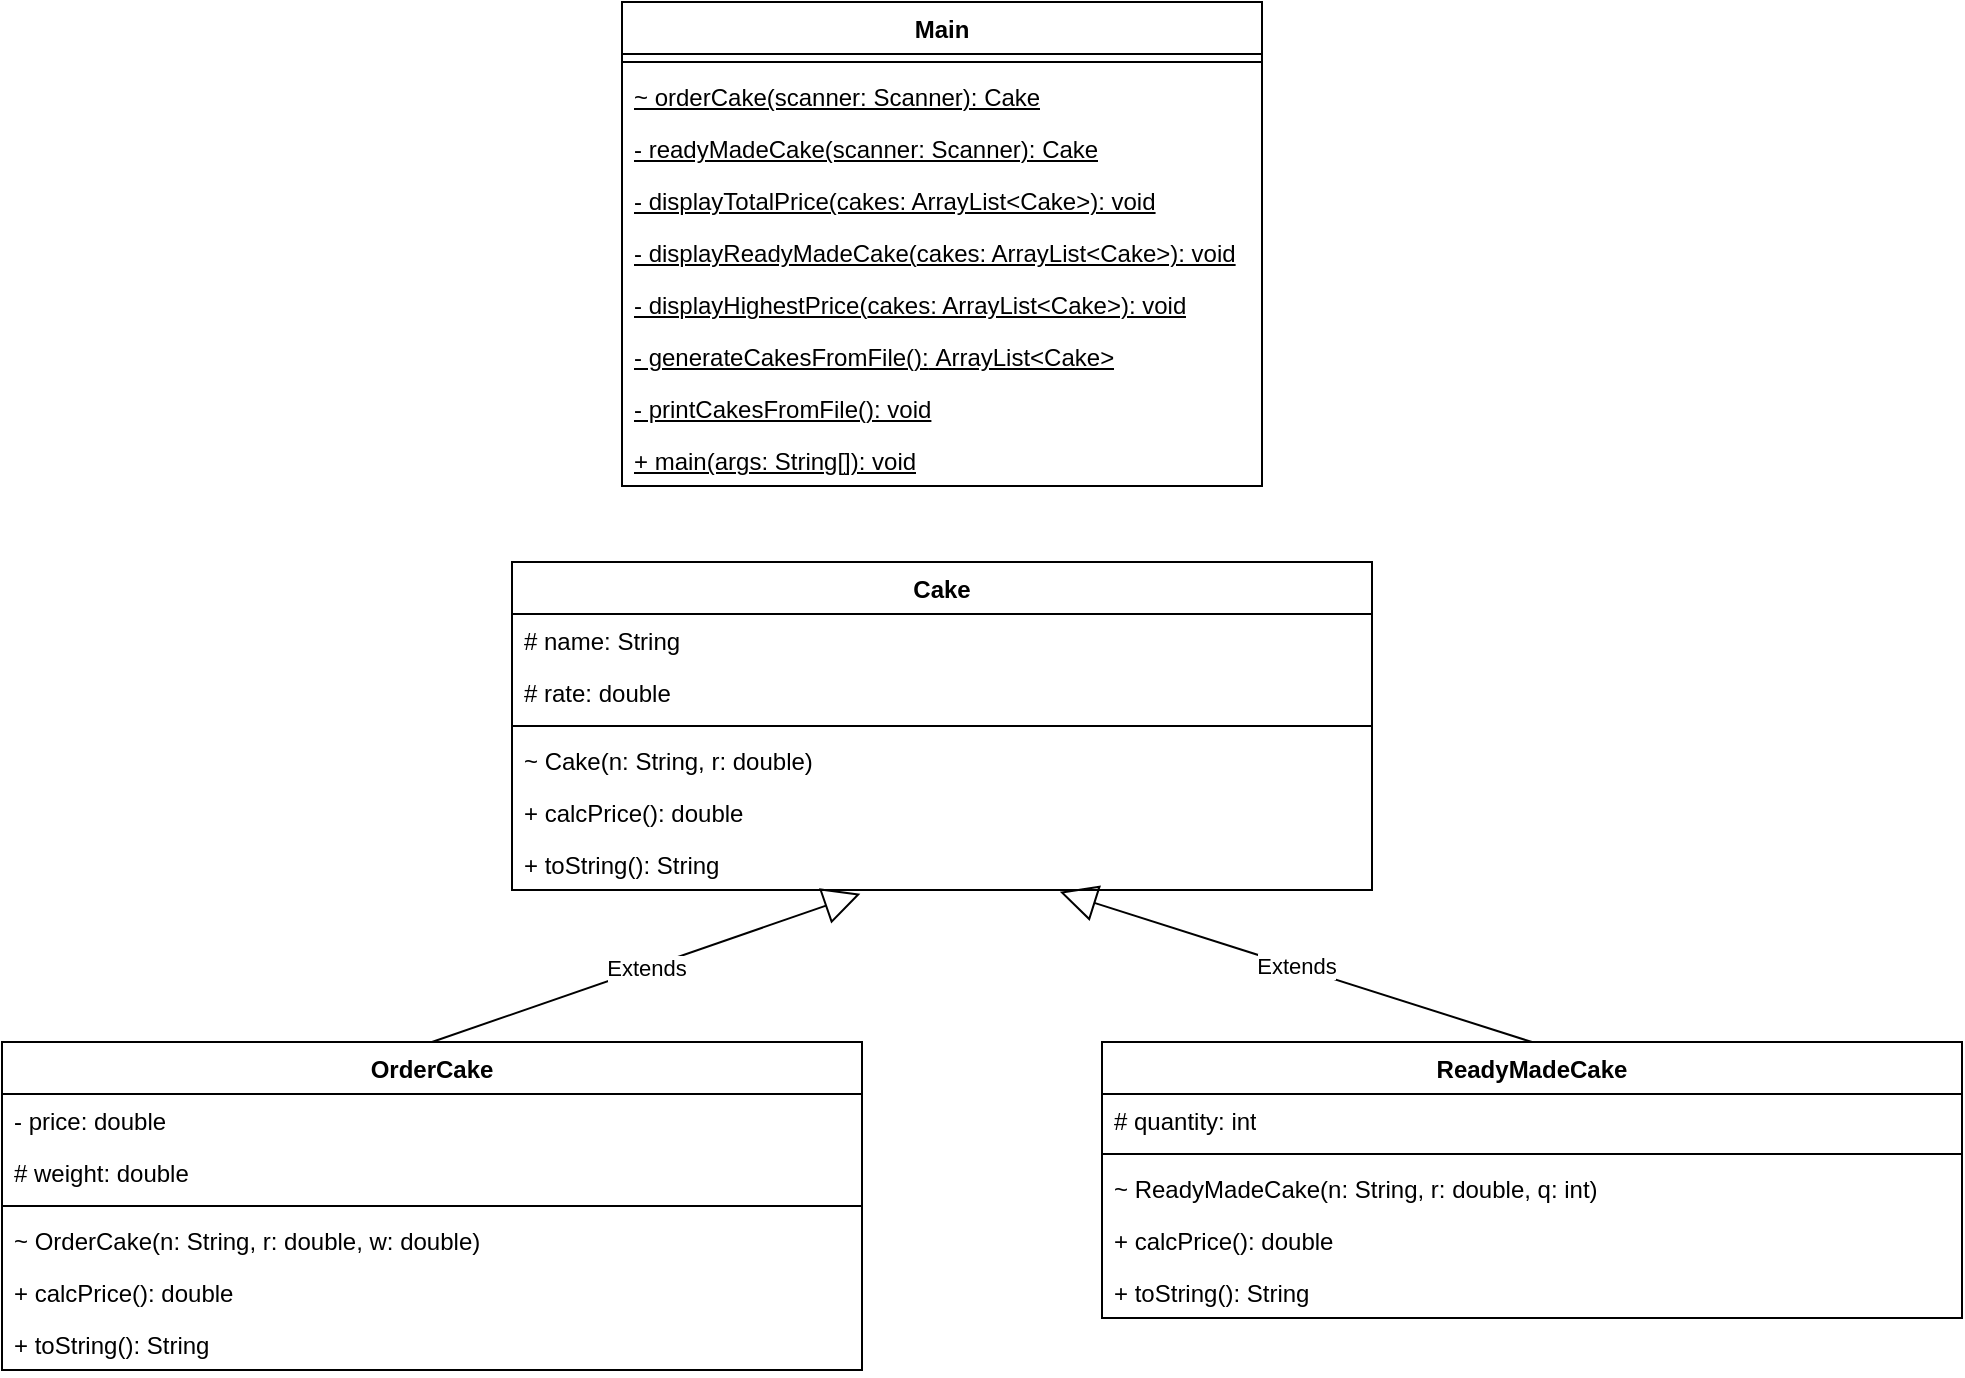 <mxfile version="22.1.0" type="github">
  <diagram id="C5RBs43oDa-KdzZeNtuy" name="Page-1">
    <mxGraphModel dx="2889" dy="1836" grid="1" gridSize="10" guides="1" tooltips="1" connect="1" arrows="1" fold="1" page="1" pageScale="1" pageWidth="827" pageHeight="1169" math="0" shadow="0">
      <root>
        <mxCell id="WIyWlLk6GJQsqaUBKTNV-0" />
        <mxCell id="WIyWlLk6GJQsqaUBKTNV-1" parent="WIyWlLk6GJQsqaUBKTNV-0" />
        <mxCell id="v9OmVs_Q9P1-ccWRNKSH-2" value="Main" style="swimlane;fontStyle=1;align=center;verticalAlign=top;childLayout=stackLayout;horizontal=1;startSize=26;horizontalStack=0;resizeParent=1;resizeParentMax=0;resizeLast=0;collapsible=1;marginBottom=0;whiteSpace=wrap;html=1;" vertex="1" parent="WIyWlLk6GJQsqaUBKTNV-1">
          <mxGeometry x="-1120" y="-1120" width="320" height="242" as="geometry" />
        </mxCell>
        <mxCell id="v9OmVs_Q9P1-ccWRNKSH-4" value="" style="line;strokeWidth=1;fillColor=none;align=left;verticalAlign=middle;spacingTop=-1;spacingLeft=3;spacingRight=3;rotatable=0;labelPosition=right;points=[];portConstraint=eastwest;strokeColor=inherit;" vertex="1" parent="v9OmVs_Q9P1-ccWRNKSH-2">
          <mxGeometry y="26" width="320" height="8" as="geometry" />
        </mxCell>
        <mxCell id="v9OmVs_Q9P1-ccWRNKSH-130" value="&lt;u&gt;~ orderCake(scanner: Scanner): Cake&lt;/u&gt;" style="text;strokeColor=none;fillColor=none;align=left;verticalAlign=top;spacingLeft=4;spacingRight=4;overflow=hidden;rotatable=0;points=[[0,0.5],[1,0.5]];portConstraint=eastwest;whiteSpace=wrap;html=1;" vertex="1" parent="v9OmVs_Q9P1-ccWRNKSH-2">
          <mxGeometry y="34" width="320" height="26" as="geometry" />
        </mxCell>
        <mxCell id="v9OmVs_Q9P1-ccWRNKSH-157" value="&lt;u&gt;- readyMadeCake(scanner: Scanner): Cake&lt;/u&gt;" style="text;strokeColor=none;fillColor=none;align=left;verticalAlign=top;spacingLeft=4;spacingRight=4;overflow=hidden;rotatable=0;points=[[0,0.5],[1,0.5]];portConstraint=eastwest;whiteSpace=wrap;html=1;" vertex="1" parent="v9OmVs_Q9P1-ccWRNKSH-2">
          <mxGeometry y="60" width="320" height="26" as="geometry" />
        </mxCell>
        <mxCell id="v9OmVs_Q9P1-ccWRNKSH-151" value="&lt;u&gt;- displayTotalPrice(cakes: ArrayList&amp;lt;Cake&amp;gt;): void&lt;/u&gt;" style="text;strokeColor=none;fillColor=none;align=left;verticalAlign=top;spacingLeft=4;spacingRight=4;overflow=hidden;rotatable=0;points=[[0,0.5],[1,0.5]];portConstraint=eastwest;whiteSpace=wrap;html=1;" vertex="1" parent="v9OmVs_Q9P1-ccWRNKSH-2">
          <mxGeometry y="86" width="320" height="26" as="geometry" />
        </mxCell>
        <mxCell id="v9OmVs_Q9P1-ccWRNKSH-152" value="&lt;u&gt;- displayReadyMadeCake(&lt;/u&gt;&lt;u style=&quot;border-color: var(--border-color);&quot;&gt;cakes: ArrayList&amp;lt;Cake&amp;gt;): void&lt;/u&gt;" style="text;strokeColor=none;fillColor=none;align=left;verticalAlign=top;spacingLeft=4;spacingRight=4;overflow=hidden;rotatable=0;points=[[0,0.5],[1,0.5]];portConstraint=eastwest;whiteSpace=wrap;html=1;" vertex="1" parent="v9OmVs_Q9P1-ccWRNKSH-2">
          <mxGeometry y="112" width="320" height="26" as="geometry" />
        </mxCell>
        <mxCell id="v9OmVs_Q9P1-ccWRNKSH-153" value="&lt;u&gt;- displayHighestPrice(&lt;/u&gt;&lt;u style=&quot;border-color: var(--border-color);&quot;&gt;cakes: ArrayList&amp;lt;Cake&amp;gt;): void&lt;/u&gt;" style="text;strokeColor=none;fillColor=none;align=left;verticalAlign=top;spacingLeft=4;spacingRight=4;overflow=hidden;rotatable=0;points=[[0,0.5],[1,0.5]];portConstraint=eastwest;whiteSpace=wrap;html=1;" vertex="1" parent="v9OmVs_Q9P1-ccWRNKSH-2">
          <mxGeometry y="138" width="320" height="26" as="geometry" />
        </mxCell>
        <mxCell id="v9OmVs_Q9P1-ccWRNKSH-154" value="&lt;u&gt;- generateCakesFromFile():&lt;/u&gt;&lt;u style=&quot;border-color: var(--border-color);&quot;&gt;&amp;nbsp;ArrayList&amp;lt;Cake&amp;gt;&lt;/u&gt;" style="text;strokeColor=none;fillColor=none;align=left;verticalAlign=top;spacingLeft=4;spacingRight=4;overflow=hidden;rotatable=0;points=[[0,0.5],[1,0.5]];portConstraint=eastwest;whiteSpace=wrap;html=1;" vertex="1" parent="v9OmVs_Q9P1-ccWRNKSH-2">
          <mxGeometry y="164" width="320" height="26" as="geometry" />
        </mxCell>
        <mxCell id="v9OmVs_Q9P1-ccWRNKSH-155" value="&lt;u&gt;- printCakesFromFile(): void&lt;/u&gt;" style="text;strokeColor=none;fillColor=none;align=left;verticalAlign=top;spacingLeft=4;spacingRight=4;overflow=hidden;rotatable=0;points=[[0,0.5],[1,0.5]];portConstraint=eastwest;whiteSpace=wrap;html=1;" vertex="1" parent="v9OmVs_Q9P1-ccWRNKSH-2">
          <mxGeometry y="190" width="320" height="26" as="geometry" />
        </mxCell>
        <mxCell id="v9OmVs_Q9P1-ccWRNKSH-156" value="&lt;u&gt;+ main(args: String[]): void&lt;/u&gt;" style="text;strokeColor=none;fillColor=none;align=left;verticalAlign=top;spacingLeft=4;spacingRight=4;overflow=hidden;rotatable=0;points=[[0,0.5],[1,0.5]];portConstraint=eastwest;whiteSpace=wrap;html=1;" vertex="1" parent="v9OmVs_Q9P1-ccWRNKSH-2">
          <mxGeometry y="216" width="320" height="26" as="geometry" />
        </mxCell>
        <mxCell id="v9OmVs_Q9P1-ccWRNKSH-132" value="Cake" style="swimlane;fontStyle=1;align=center;verticalAlign=top;childLayout=stackLayout;horizontal=1;startSize=26;horizontalStack=0;resizeParent=1;resizeParentMax=0;resizeLast=0;collapsible=1;marginBottom=0;whiteSpace=wrap;html=1;" vertex="1" parent="WIyWlLk6GJQsqaUBKTNV-1">
          <mxGeometry x="-1175" y="-840" width="430" height="164" as="geometry" />
        </mxCell>
        <mxCell id="v9OmVs_Q9P1-ccWRNKSH-158" value="# name: String" style="text;strokeColor=none;fillColor=none;align=left;verticalAlign=top;spacingLeft=4;spacingRight=4;overflow=hidden;rotatable=0;points=[[0,0.5],[1,0.5]];portConstraint=eastwest;whiteSpace=wrap;html=1;" vertex="1" parent="v9OmVs_Q9P1-ccWRNKSH-132">
          <mxGeometry y="26" width="430" height="26" as="geometry" />
        </mxCell>
        <mxCell id="v9OmVs_Q9P1-ccWRNKSH-133" value="# rate: double" style="text;strokeColor=none;fillColor=none;align=left;verticalAlign=top;spacingLeft=4;spacingRight=4;overflow=hidden;rotatable=0;points=[[0,0.5],[1,0.5]];portConstraint=eastwest;whiteSpace=wrap;html=1;" vertex="1" parent="v9OmVs_Q9P1-ccWRNKSH-132">
          <mxGeometry y="52" width="430" height="26" as="geometry" />
        </mxCell>
        <mxCell id="v9OmVs_Q9P1-ccWRNKSH-137" value="" style="line;strokeWidth=1;fillColor=none;align=left;verticalAlign=middle;spacingTop=-1;spacingLeft=3;spacingRight=3;rotatable=0;labelPosition=right;points=[];portConstraint=eastwest;strokeColor=inherit;" vertex="1" parent="v9OmVs_Q9P1-ccWRNKSH-132">
          <mxGeometry y="78" width="430" height="8" as="geometry" />
        </mxCell>
        <mxCell id="v9OmVs_Q9P1-ccWRNKSH-138" value="~ Cake(n: String, r: double)" style="text;strokeColor=none;fillColor=none;align=left;verticalAlign=top;spacingLeft=4;spacingRight=4;overflow=hidden;rotatable=0;points=[[0,0.5],[1,0.5]];portConstraint=eastwest;whiteSpace=wrap;html=1;fontStyle=0" vertex="1" parent="v9OmVs_Q9P1-ccWRNKSH-132">
          <mxGeometry y="86" width="430" height="26" as="geometry" />
        </mxCell>
        <mxCell id="v9OmVs_Q9P1-ccWRNKSH-140" value="+ calcPrice(): double" style="text;strokeColor=none;fillColor=none;align=left;verticalAlign=top;spacingLeft=4;spacingRight=4;overflow=hidden;rotatable=0;points=[[0,0.5],[1,0.5]];portConstraint=eastwest;whiteSpace=wrap;html=1;" vertex="1" parent="v9OmVs_Q9P1-ccWRNKSH-132">
          <mxGeometry y="112" width="430" height="26" as="geometry" />
        </mxCell>
        <mxCell id="v9OmVs_Q9P1-ccWRNKSH-143" value="+ toString(): String" style="text;strokeColor=none;fillColor=none;align=left;verticalAlign=top;spacingLeft=4;spacingRight=4;overflow=hidden;rotatable=0;points=[[0,0.5],[1,0.5]];portConstraint=eastwest;whiteSpace=wrap;html=1;" vertex="1" parent="v9OmVs_Q9P1-ccWRNKSH-132">
          <mxGeometry y="138" width="430" height="26" as="geometry" />
        </mxCell>
        <mxCell id="v9OmVs_Q9P1-ccWRNKSH-159" value="OrderCake" style="swimlane;fontStyle=1;align=center;verticalAlign=top;childLayout=stackLayout;horizontal=1;startSize=26;horizontalStack=0;resizeParent=1;resizeParentMax=0;resizeLast=0;collapsible=1;marginBottom=0;whiteSpace=wrap;html=1;" vertex="1" parent="WIyWlLk6GJQsqaUBKTNV-1">
          <mxGeometry x="-1430" y="-600" width="430" height="164" as="geometry" />
        </mxCell>
        <mxCell id="v9OmVs_Q9P1-ccWRNKSH-160" value="- price: double" style="text;strokeColor=none;fillColor=none;align=left;verticalAlign=top;spacingLeft=4;spacingRight=4;overflow=hidden;rotatable=0;points=[[0,0.5],[1,0.5]];portConstraint=eastwest;whiteSpace=wrap;html=1;" vertex="1" parent="v9OmVs_Q9P1-ccWRNKSH-159">
          <mxGeometry y="26" width="430" height="26" as="geometry" />
        </mxCell>
        <mxCell id="v9OmVs_Q9P1-ccWRNKSH-161" value="# weight: double" style="text;strokeColor=none;fillColor=none;align=left;verticalAlign=top;spacingLeft=4;spacingRight=4;overflow=hidden;rotatable=0;points=[[0,0.5],[1,0.5]];portConstraint=eastwest;whiteSpace=wrap;html=1;" vertex="1" parent="v9OmVs_Q9P1-ccWRNKSH-159">
          <mxGeometry y="52" width="430" height="26" as="geometry" />
        </mxCell>
        <mxCell id="v9OmVs_Q9P1-ccWRNKSH-162" value="" style="line;strokeWidth=1;fillColor=none;align=left;verticalAlign=middle;spacingTop=-1;spacingLeft=3;spacingRight=3;rotatable=0;labelPosition=right;points=[];portConstraint=eastwest;strokeColor=inherit;" vertex="1" parent="v9OmVs_Q9P1-ccWRNKSH-159">
          <mxGeometry y="78" width="430" height="8" as="geometry" />
        </mxCell>
        <mxCell id="v9OmVs_Q9P1-ccWRNKSH-163" value="~ OrderCake(n: String, r: double, w: double)" style="text;strokeColor=none;fillColor=none;align=left;verticalAlign=top;spacingLeft=4;spacingRight=4;overflow=hidden;rotatable=0;points=[[0,0.5],[1,0.5]];portConstraint=eastwest;whiteSpace=wrap;html=1;fontStyle=0" vertex="1" parent="v9OmVs_Q9P1-ccWRNKSH-159">
          <mxGeometry y="86" width="430" height="26" as="geometry" />
        </mxCell>
        <mxCell id="v9OmVs_Q9P1-ccWRNKSH-164" value="+ calcPrice(): double" style="text;strokeColor=none;fillColor=none;align=left;verticalAlign=top;spacingLeft=4;spacingRight=4;overflow=hidden;rotatable=0;points=[[0,0.5],[1,0.5]];portConstraint=eastwest;whiteSpace=wrap;html=1;" vertex="1" parent="v9OmVs_Q9P1-ccWRNKSH-159">
          <mxGeometry y="112" width="430" height="26" as="geometry" />
        </mxCell>
        <mxCell id="v9OmVs_Q9P1-ccWRNKSH-165" value="+ toString(): String" style="text;strokeColor=none;fillColor=none;align=left;verticalAlign=top;spacingLeft=4;spacingRight=4;overflow=hidden;rotatable=0;points=[[0,0.5],[1,0.5]];portConstraint=eastwest;whiteSpace=wrap;html=1;" vertex="1" parent="v9OmVs_Q9P1-ccWRNKSH-159">
          <mxGeometry y="138" width="430" height="26" as="geometry" />
        </mxCell>
        <mxCell id="v9OmVs_Q9P1-ccWRNKSH-166" value="ReadyMadeCake" style="swimlane;fontStyle=1;align=center;verticalAlign=top;childLayout=stackLayout;horizontal=1;startSize=26;horizontalStack=0;resizeParent=1;resizeParentMax=0;resizeLast=0;collapsible=1;marginBottom=0;whiteSpace=wrap;html=1;" vertex="1" parent="WIyWlLk6GJQsqaUBKTNV-1">
          <mxGeometry x="-880" y="-600" width="430" height="138" as="geometry" />
        </mxCell>
        <mxCell id="v9OmVs_Q9P1-ccWRNKSH-168" value="# quantity: int" style="text;strokeColor=none;fillColor=none;align=left;verticalAlign=top;spacingLeft=4;spacingRight=4;overflow=hidden;rotatable=0;points=[[0,0.5],[1,0.5]];portConstraint=eastwest;whiteSpace=wrap;html=1;" vertex="1" parent="v9OmVs_Q9P1-ccWRNKSH-166">
          <mxGeometry y="26" width="430" height="26" as="geometry" />
        </mxCell>
        <mxCell id="v9OmVs_Q9P1-ccWRNKSH-169" value="" style="line;strokeWidth=1;fillColor=none;align=left;verticalAlign=middle;spacingTop=-1;spacingLeft=3;spacingRight=3;rotatable=0;labelPosition=right;points=[];portConstraint=eastwest;strokeColor=inherit;" vertex="1" parent="v9OmVs_Q9P1-ccWRNKSH-166">
          <mxGeometry y="52" width="430" height="8" as="geometry" />
        </mxCell>
        <mxCell id="v9OmVs_Q9P1-ccWRNKSH-170" value="~ ReadyMadeCake(n: String, r: double, q: int)" style="text;strokeColor=none;fillColor=none;align=left;verticalAlign=top;spacingLeft=4;spacingRight=4;overflow=hidden;rotatable=0;points=[[0,0.5],[1,0.5]];portConstraint=eastwest;whiteSpace=wrap;html=1;fontStyle=0" vertex="1" parent="v9OmVs_Q9P1-ccWRNKSH-166">
          <mxGeometry y="60" width="430" height="26" as="geometry" />
        </mxCell>
        <mxCell id="v9OmVs_Q9P1-ccWRNKSH-171" value="+ calcPrice(): double" style="text;strokeColor=none;fillColor=none;align=left;verticalAlign=top;spacingLeft=4;spacingRight=4;overflow=hidden;rotatable=0;points=[[0,0.5],[1,0.5]];portConstraint=eastwest;whiteSpace=wrap;html=1;" vertex="1" parent="v9OmVs_Q9P1-ccWRNKSH-166">
          <mxGeometry y="86" width="430" height="26" as="geometry" />
        </mxCell>
        <mxCell id="v9OmVs_Q9P1-ccWRNKSH-172" value="+ toString(): String" style="text;strokeColor=none;fillColor=none;align=left;verticalAlign=top;spacingLeft=4;spacingRight=4;overflow=hidden;rotatable=0;points=[[0,0.5],[1,0.5]];portConstraint=eastwest;whiteSpace=wrap;html=1;" vertex="1" parent="v9OmVs_Q9P1-ccWRNKSH-166">
          <mxGeometry y="112" width="430" height="26" as="geometry" />
        </mxCell>
        <mxCell id="v9OmVs_Q9P1-ccWRNKSH-173" value="Extends" style="endArrow=block;endSize=16;endFill=0;html=1;rounded=0;exitX=0.5;exitY=0;exitDx=0;exitDy=0;entryX=0.405;entryY=1.072;entryDx=0;entryDy=0;entryPerimeter=0;" edge="1" parent="WIyWlLk6GJQsqaUBKTNV-1" source="v9OmVs_Q9P1-ccWRNKSH-159" target="v9OmVs_Q9P1-ccWRNKSH-143">
          <mxGeometry width="160" relative="1" as="geometry">
            <mxPoint x="-1160" y="-640" as="sourcePoint" />
            <mxPoint x="-1000" y="-640" as="targetPoint" />
          </mxGeometry>
        </mxCell>
        <mxCell id="v9OmVs_Q9P1-ccWRNKSH-174" value="Extends" style="endArrow=block;endSize=16;endFill=0;html=1;rounded=0;exitX=0.5;exitY=0;exitDx=0;exitDy=0;entryX=0.637;entryY=1.036;entryDx=0;entryDy=0;entryPerimeter=0;" edge="1" parent="WIyWlLk6GJQsqaUBKTNV-1" source="v9OmVs_Q9P1-ccWRNKSH-166" target="v9OmVs_Q9P1-ccWRNKSH-143">
          <mxGeometry width="160" relative="1" as="geometry">
            <mxPoint x="-760" y="-650" as="sourcePoint" />
            <mxPoint x="-600" y="-650" as="targetPoint" />
          </mxGeometry>
        </mxCell>
      </root>
    </mxGraphModel>
  </diagram>
</mxfile>
